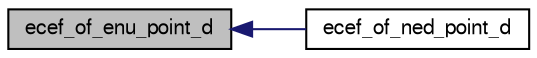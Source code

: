 digraph "ecef_of_enu_point_d"
{
  edge [fontname="FreeSans",fontsize="10",labelfontname="FreeSans",labelfontsize="10"];
  node [fontname="FreeSans",fontsize="10",shape=record];
  rankdir="LR";
  Node1 [label="ecef_of_enu_point_d",height=0.2,width=0.4,color="black", fillcolor="grey75", style="filled", fontcolor="black"];
  Node1 -> Node2 [dir="back",color="midnightblue",fontsize="10",style="solid",fontname="FreeSans"];
  Node2 [label="ecef_of_ned_point_d",height=0.2,width=0.4,color="black", fillcolor="white", style="filled",URL="$group__math__geodetic__double.html#gac812c6073c1f1e030b162e0c60b21e08"];
}
